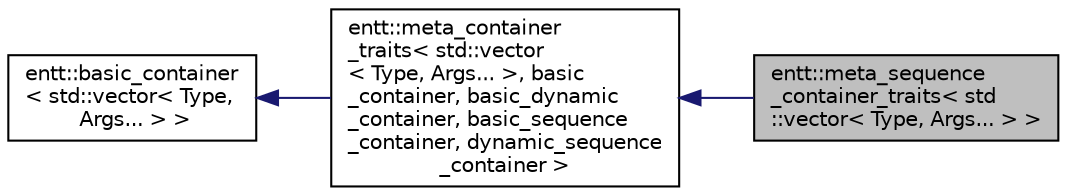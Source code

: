 digraph "entt::meta_sequence_container_traits&lt; std::vector&lt; Type, Args... &gt; &gt;"
{
 // LATEX_PDF_SIZE
  edge [fontname="Helvetica",fontsize="10",labelfontname="Helvetica",labelfontsize="10"];
  node [fontname="Helvetica",fontsize="10",shape=record];
  rankdir="LR";
  Node1 [label="entt::meta_sequence\l_container_traits\< std\l::vector\< Type, Args... \> \>",height=0.2,width=0.4,color="black", fillcolor="grey75", style="filled", fontcolor="black",tooltip="Meta sequence container traits for std::vectors of any type."];
  Node2 -> Node1 [dir="back",color="midnightblue",fontsize="10",style="solid",fontname="Helvetica"];
  Node2 [label="entt::meta_container\l_traits\< std::vector\l\< Type, Args... \>, basic\l_container, basic_dynamic\l_container, basic_sequence\l_container, dynamic_sequence\l_container \>",height=0.2,width=0.4,color="black", fillcolor="white", style="filled",URL="$structentt_1_1meta__container__traits.html",tooltip=" "];
  Node3 -> Node2 [dir="back",color="midnightblue",fontsize="10",style="solid",fontname="Helvetica"];
  Node3 [label="entt::basic_container\l\< std::vector\< Type,\l Args... \> \>",height=0.2,width=0.4,color="black", fillcolor="white", style="filled",URL="$structentt_1_1basic__container.html",tooltip=" "];
}
